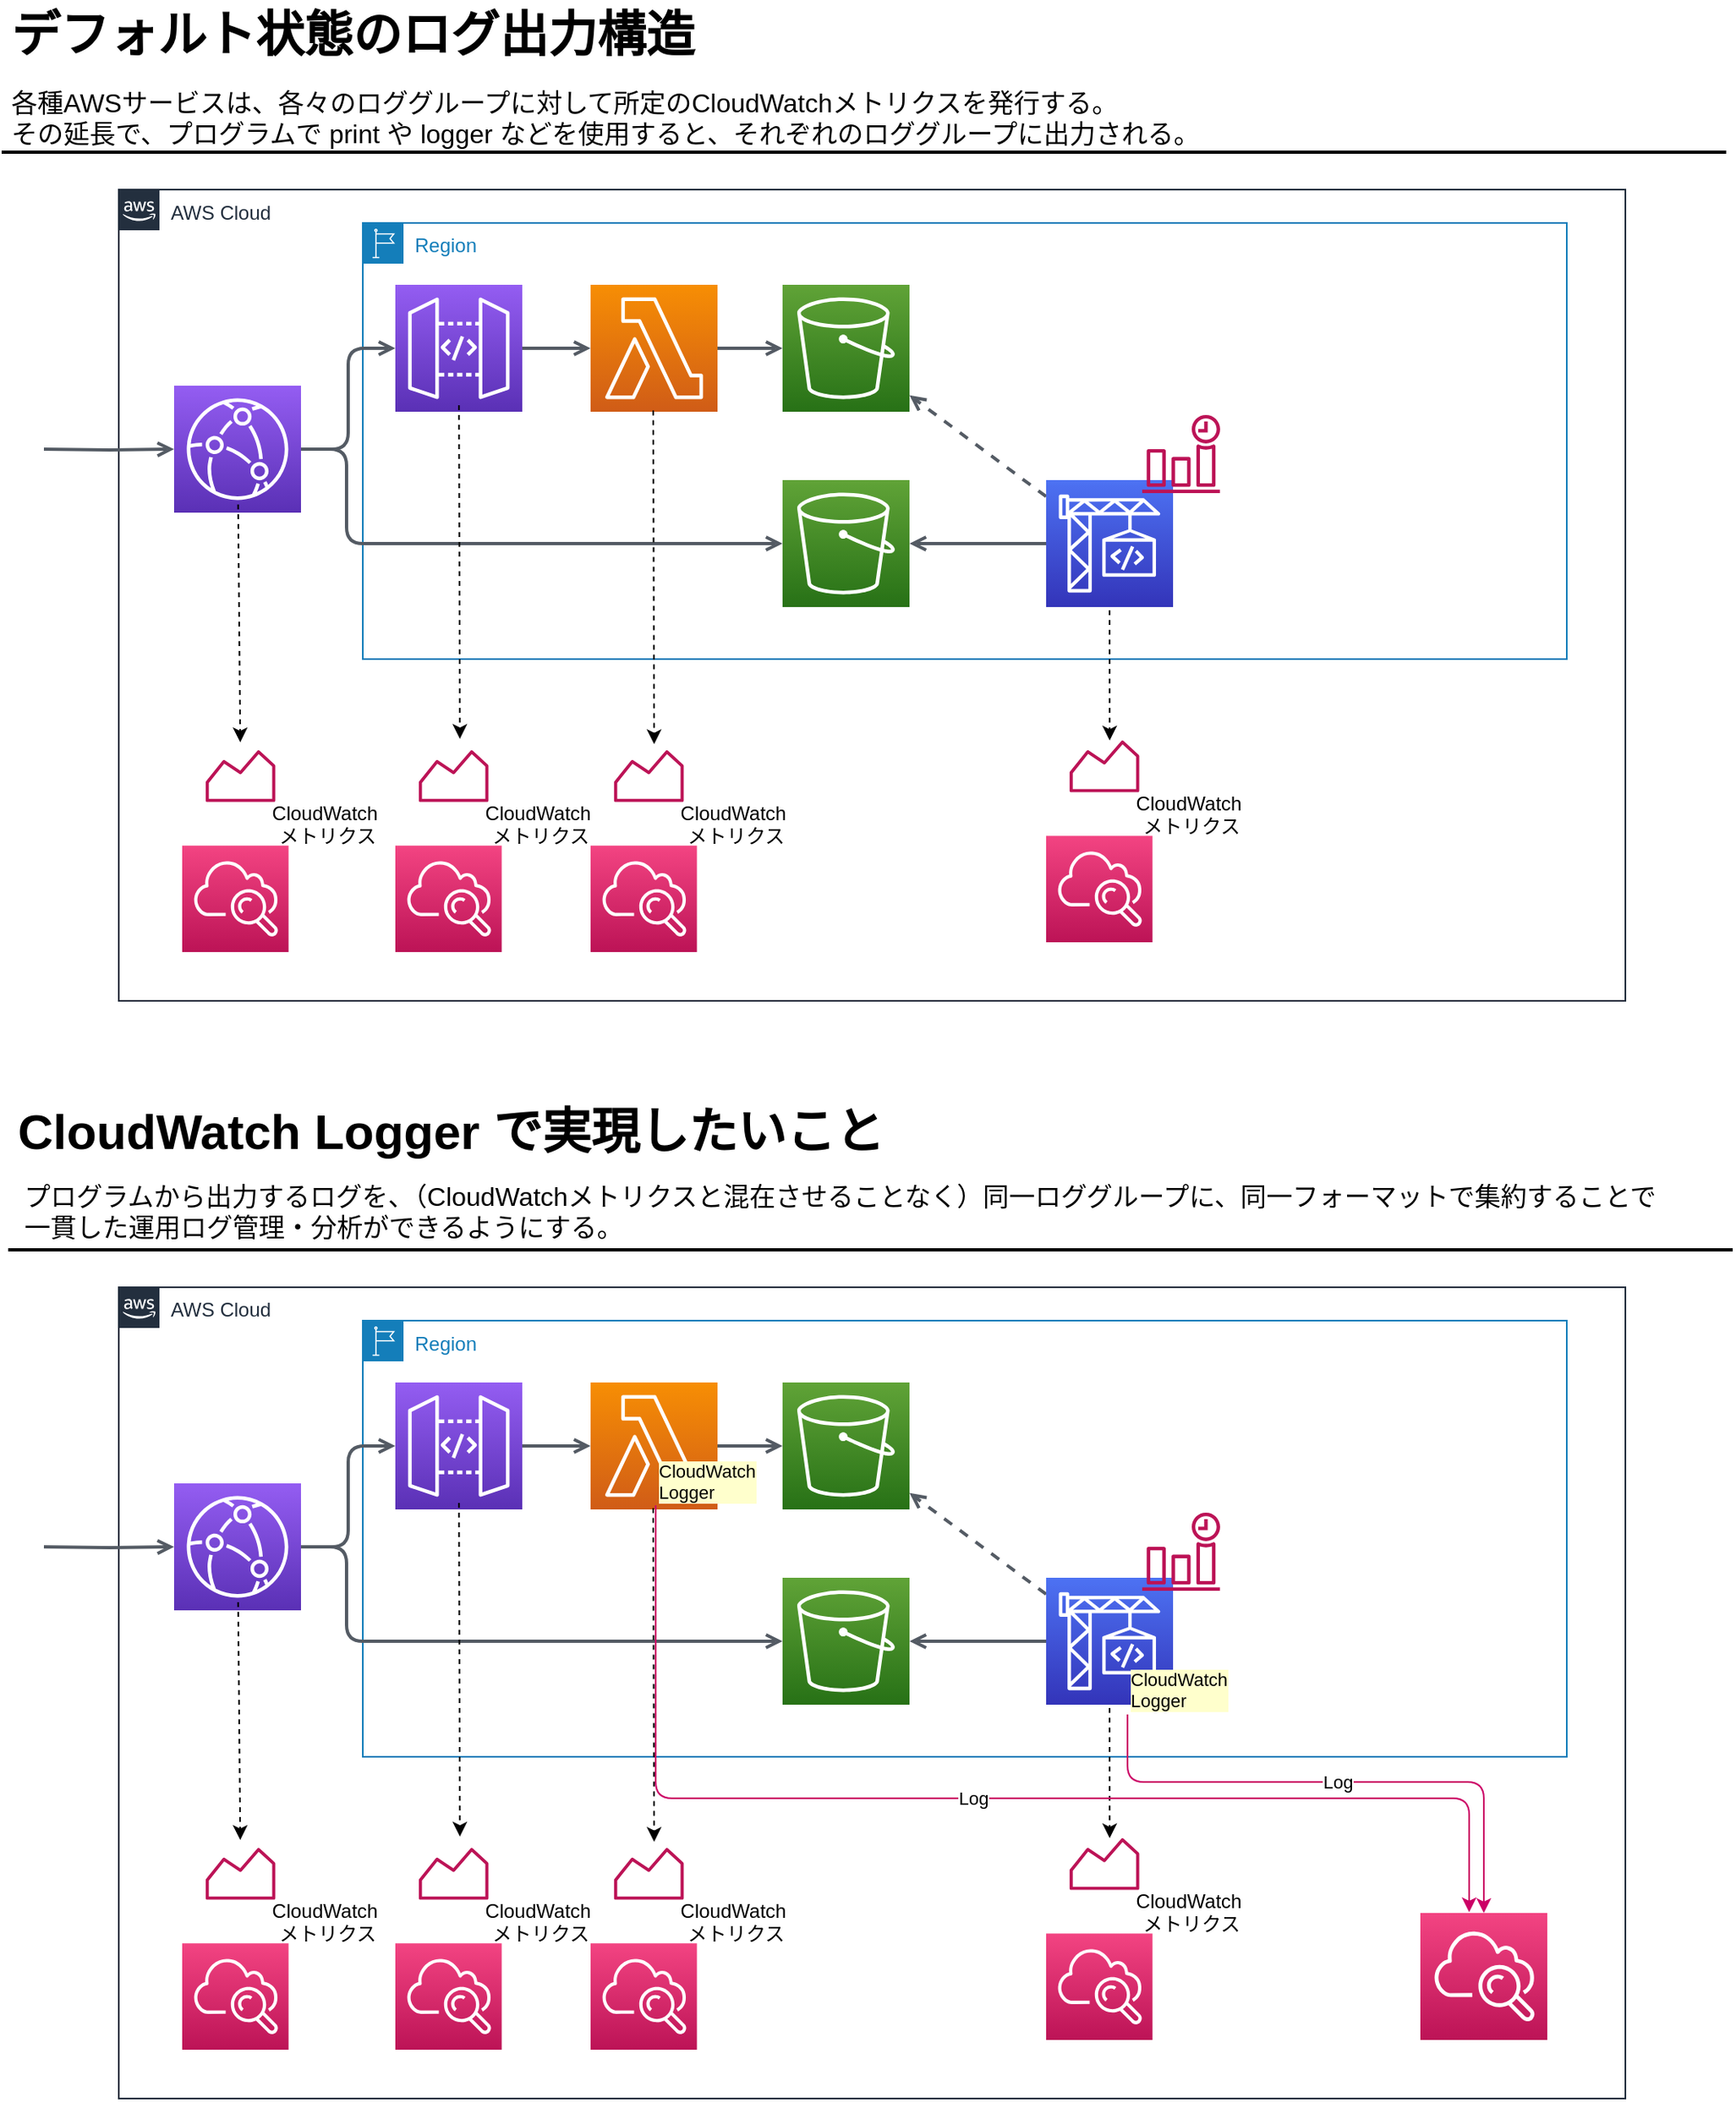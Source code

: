 <mxfile version="13.5.5" type="github">
  <diagram id="Ht1M8jgEwFfnCIfOTk4-" name="Page-1">
    <mxGraphModel dx="1395" dy="655" grid="1" gridSize="10" guides="0" tooltips="1" connect="1" arrows="1" fold="1" page="0" pageScale="1" pageWidth="827" pageHeight="1169" math="0" shadow="0">
      <root>
        <mxCell id="0" />
        <mxCell id="1" parent="0" />
        <mxCell id="UEzPUAAOIrF-is8g5C7q-2" value="AWS Cloud" style="points=[[0,0],[0.25,0],[0.5,0],[0.75,0],[1,0],[1,0.25],[1,0.5],[1,0.75],[1,1],[0.75,1],[0.5,1],[0.25,1],[0,1],[0,0.75],[0,0.5],[0,0.25]];outlineConnect=0;gradientColor=none;html=1;whiteSpace=wrap;fontSize=12;fontStyle=0;shape=mxgraph.aws4.group;grIcon=mxgraph.aws4.group_aws_cloud_alt;strokeColor=#232F3E;fillColor=none;verticalAlign=top;align=left;spacingLeft=30;fontColor=#232F3E;dashed=0;" parent="1" vertex="1">
          <mxGeometry x="80" y="181.5" width="926" height="498.5" as="geometry" />
        </mxCell>
        <mxCell id="TWgagcZdgVCgy9wzKNXQ-3" value="Region" style="points=[[0,0],[0.25,0],[0.5,0],[0.75,0],[1,0],[1,0.25],[1,0.5],[1,0.75],[1,1],[0.75,1],[0.5,1],[0.25,1],[0,1],[0,0.75],[0,0.5],[0,0.25]];outlineConnect=0;gradientColor=none;html=1;whiteSpace=wrap;fontSize=12;fontStyle=0;shape=mxgraph.aws4.group;grIcon=mxgraph.aws4.group_region;strokeColor=#147EBA;fillColor=none;verticalAlign=top;align=left;spacingLeft=30;fontColor=#147EBA;dashed=0;" vertex="1" parent="1">
          <mxGeometry x="230" y="202" width="740" height="268" as="geometry" />
        </mxCell>
        <mxCell id="UEzPUAAOIrF-is8g5C7q-59" style="edgeStyle=orthogonalEdgeStyle;rounded=0;orthogonalLoop=1;jettySize=auto;html=1;endArrow=open;endFill=0;strokeWidth=2;strokeColor=#545B64;startArrow=none;" parent="1" target="TWgagcZdgVCgy9wzKNXQ-2" edge="1">
          <mxGeometry relative="1" as="geometry">
            <mxPoint x="34" y="341" as="sourcePoint" />
            <mxPoint x="130" y="367" as="targetPoint" />
          </mxGeometry>
        </mxCell>
        <mxCell id="UEzPUAAOIrF-is8g5C7q-60" style="rounded=1;orthogonalLoop=1;jettySize=auto;html=1;endArrow=open;endFill=0;strokeWidth=2;strokeColor=#545B64;startArrow=none;edgeStyle=elbowEdgeStyle;" parent="1" source="TWgagcZdgVCgy9wzKNXQ-2" target="TWgagcZdgVCgy9wzKNXQ-1" edge="1">
          <mxGeometry relative="1" as="geometry">
            <mxPoint x="210" y="305" as="sourcePoint" />
            <mxPoint x="290" y="305" as="targetPoint" />
          </mxGeometry>
        </mxCell>
        <mxCell id="UEzPUAAOIrF-is8g5C7q-73" style="edgeStyle=orthogonalEdgeStyle;rounded=0;orthogonalLoop=1;jettySize=auto;html=1;endArrow=open;endFill=0;strokeWidth=2;strokeColor=#545B64;startArrow=none;" parent="1" source="TWgagcZdgVCgy9wzKNXQ-1" target="TWgagcZdgVCgy9wzKNXQ-8" edge="1">
          <mxGeometry relative="1" as="geometry">
            <Array as="points">
              <mxPoint x="409" y="305" />
            </Array>
            <mxPoint x="340" y="70" as="sourcePoint" />
            <mxPoint x="370" y="279" as="targetPoint" />
          </mxGeometry>
        </mxCell>
        <mxCell id="UEzPUAAOIrF-is8g5C7q-63" value="" style="edgeStyle=orthogonalEdgeStyle;rounded=0;orthogonalLoop=1;jettySize=auto;html=1;endArrow=open;endFill=0;strokeWidth=2;strokeColor=#545B64;startArrow=none;" parent="1" source="TWgagcZdgVCgy9wzKNXQ-8" target="UEzPUAAOIrF-is8g5C7q-45" edge="1">
          <mxGeometry relative="1" as="geometry">
            <mxPoint x="689" y="319" as="targetPoint" />
            <mxPoint x="448" y="279" as="sourcePoint" />
          </mxGeometry>
        </mxCell>
        <mxCell id="UEzPUAAOIrF-is8g5C7q-65" style="edgeStyle=orthogonalEdgeStyle;rounded=0;orthogonalLoop=1;jettySize=auto;html=1;endArrow=open;endFill=0;strokeWidth=2;strokeColor=#545B64;startArrow=none;" parent="1" source="TWgagcZdgVCgy9wzKNXQ-12" edge="1" target="TWgagcZdgVCgy9wzKNXQ-14">
          <mxGeometry relative="1" as="geometry">
            <mxPoint x="778" y="278.5" as="targetPoint" />
            <mxPoint x="720" y="278.5" as="sourcePoint" />
            <Array as="points">
              <mxPoint x="689" y="389" />
            </Array>
          </mxGeometry>
        </mxCell>
        <mxCell id="-QjtrjUzRDEMRZ5MF8oH-47" value="デフォルト状態のログ出力構造" style="text;html=1;resizable=0;points=[];autosize=1;align=left;verticalAlign=top;spacingTop=-4;fontSize=30;fontStyle=1" parent="1" vertex="1">
          <mxGeometry x="12" y="65.5" width="430" height="40" as="geometry" />
        </mxCell>
        <mxCell id="-QjtrjUzRDEMRZ5MF8oH-48" value="各種AWSサービスは、各々のロググループに対して所定のCloudWatchメトリクスを発行する。&lt;br&gt;その延長で、プログラムで print や logger などを使用すると、それぞれのロググループに出力される。" style="text;html=1;resizable=0;points=[];autosize=1;align=left;verticalAlign=top;spacingTop=-4;fontSize=16" parent="1" vertex="1">
          <mxGeometry x="12" y="115.5" width="740" height="40" as="geometry" />
        </mxCell>
        <mxCell id="SCVMTBWpLvtzJIhz15lM-1" value="" style="line;strokeWidth=2;html=1;fontSize=14;" parent="1" vertex="1">
          <mxGeometry x="8" y="153.5" width="1060" height="10" as="geometry" />
        </mxCell>
        <mxCell id="UEzPUAAOIrF-is8g5C7q-45" value="" style="outlineConnect=0;fontColor=#232F3E;gradientColor=#60A337;gradientDirection=north;fillColor=#277116;strokeColor=#ffffff;dashed=0;verticalLabelPosition=bottom;verticalAlign=top;align=center;html=1;fontSize=12;fontStyle=0;aspect=fixed;shape=mxgraph.aws4.resourceIcon;resIcon=mxgraph.aws4.s3;labelBackgroundColor=#ffffff;" parent="1" vertex="1">
          <mxGeometry x="488" y="240" width="78" height="78" as="geometry" />
        </mxCell>
        <mxCell id="TWgagcZdgVCgy9wzKNXQ-1" value="" style="outlineConnect=0;fontColor=#232F3E;gradientColor=#945DF2;gradientDirection=north;fillColor=#5A30B5;strokeColor=#ffffff;dashed=0;verticalLabelPosition=bottom;verticalAlign=top;align=center;html=1;fontSize=12;fontStyle=0;aspect=fixed;shape=mxgraph.aws4.resourceIcon;resIcon=mxgraph.aws4.api_gateway;" vertex="1" parent="1">
          <mxGeometry x="250" y="240" width="78" height="78" as="geometry" />
        </mxCell>
        <mxCell id="TWgagcZdgVCgy9wzKNXQ-2" value="" style="outlineConnect=0;fontColor=#232F3E;gradientColor=#945DF2;gradientDirection=north;fillColor=#5A30B5;strokeColor=#ffffff;dashed=0;verticalLabelPosition=bottom;verticalAlign=top;align=center;html=1;fontSize=12;fontStyle=0;aspect=fixed;shape=mxgraph.aws4.resourceIcon;resIcon=mxgraph.aws4.cloudfront;" vertex="1" parent="1">
          <mxGeometry x="114" y="302" width="78" height="78" as="geometry" />
        </mxCell>
        <mxCell id="TWgagcZdgVCgy9wzKNXQ-8" value="" style="outlineConnect=0;fontColor=#232F3E;gradientColor=#F78E04;gradientDirection=north;fillColor=#D05C17;strokeColor=#ffffff;dashed=0;verticalLabelPosition=bottom;verticalAlign=top;align=center;html=1;fontSize=12;fontStyle=0;aspect=fixed;shape=mxgraph.aws4.resourceIcon;resIcon=mxgraph.aws4.lambda;" vertex="1" parent="1">
          <mxGeometry x="370" y="240" width="78" height="78" as="geometry" />
        </mxCell>
        <mxCell id="TWgagcZdgVCgy9wzKNXQ-11" style="rounded=0;orthogonalLoop=1;jettySize=auto;html=1;endArrow=open;endFill=0;strokeWidth=2;strokeColor=#545B64;startArrow=none;dashed=1;" edge="1" parent="1" source="TWgagcZdgVCgy9wzKNXQ-12" target="UEzPUAAOIrF-is8g5C7q-45">
          <mxGeometry relative="1" as="geometry">
            <mxPoint x="584" y="318" as="targetPoint" />
            <mxPoint x="584" y="162" as="sourcePoint" />
          </mxGeometry>
        </mxCell>
        <mxCell id="TWgagcZdgVCgy9wzKNXQ-12" value="" style="outlineConnect=0;fontColor=#232F3E;gradientColor=#4D72F3;gradientDirection=north;fillColor=#3334B9;strokeColor=#ffffff;dashed=0;verticalLabelPosition=bottom;verticalAlign=top;align=center;html=1;fontSize=12;fontStyle=0;aspect=fixed;shape=mxgraph.aws4.resourceIcon;resIcon=mxgraph.aws4.codebuild;" vertex="1" parent="1">
          <mxGeometry x="650" y="360" width="78" height="78" as="geometry" />
        </mxCell>
        <mxCell id="TWgagcZdgVCgy9wzKNXQ-14" value="" style="outlineConnect=0;fontColor=#232F3E;gradientColor=#60A337;gradientDirection=north;fillColor=#277116;strokeColor=#ffffff;dashed=0;verticalLabelPosition=bottom;verticalAlign=top;align=center;html=1;fontSize=12;fontStyle=0;aspect=fixed;shape=mxgraph.aws4.resourceIcon;resIcon=mxgraph.aws4.s3;labelBackgroundColor=#ffffff;" vertex="1" parent="1">
          <mxGeometry x="488" y="360" width="78" height="78" as="geometry" />
        </mxCell>
        <mxCell id="TWgagcZdgVCgy9wzKNXQ-9" value="" style="outlineConnect=0;fontColor=#232F3E;gradientColor=none;fillColor=#BC1356;strokeColor=none;dashed=0;verticalLabelPosition=bottom;verticalAlign=top;align=center;html=1;fontSize=12;fontStyle=0;aspect=fixed;pointerEvents=1;shape=mxgraph.aws4.event_time_based;" vertex="1" parent="1">
          <mxGeometry x="709" y="320" width="48" height="48" as="geometry" />
        </mxCell>
        <mxCell id="TWgagcZdgVCgy9wzKNXQ-15" style="rounded=1;orthogonalLoop=1;jettySize=auto;html=1;endArrow=open;endFill=0;strokeWidth=2;strokeColor=#545B64;startArrow=none;edgeStyle=orthogonalEdgeStyle;" edge="1" parent="1" source="TWgagcZdgVCgy9wzKNXQ-2" target="TWgagcZdgVCgy9wzKNXQ-14">
          <mxGeometry relative="1" as="geometry">
            <mxPoint x="202" y="333.221" as="sourcePoint" />
            <mxPoint x="260" y="306.779" as="targetPoint" />
            <Array as="points">
              <mxPoint x="220" y="341" />
              <mxPoint x="220" y="399" />
            </Array>
          </mxGeometry>
        </mxCell>
        <mxCell id="TWgagcZdgVCgy9wzKNXQ-17" style="edgeStyle=orthogonalEdgeStyle;rounded=1;orthogonalLoop=1;jettySize=auto;html=1;exitX=0.5;exitY=1;exitDx=0;exitDy=0;dashed=1;" edge="1" parent="1" source="UEzPUAAOIrF-is8g5C7q-2" target="UEzPUAAOIrF-is8g5C7q-2">
          <mxGeometry relative="1" as="geometry" />
        </mxCell>
        <mxCell id="TWgagcZdgVCgy9wzKNXQ-22" value="" style="group" vertex="1" connectable="0" parent="1">
          <mxGeometry x="119" y="526" width="143" height="124" as="geometry" />
        </mxCell>
        <mxCell id="TWgagcZdgVCgy9wzKNXQ-18" value="" style="outlineConnect=0;fontColor=#232F3E;gradientColor=none;fillColor=#BC1356;strokeColor=none;dashed=0;verticalLabelPosition=bottom;verticalAlign=top;align=center;html=1;fontSize=12;fontStyle=0;aspect=fixed;pointerEvents=1;shape=mxgraph.aws4.monitoring;" vertex="1" parent="TWgagcZdgVCgy9wzKNXQ-22">
          <mxGeometry x="14.413" width="42.814" height="31.838" as="geometry" />
        </mxCell>
        <mxCell id="TWgagcZdgVCgy9wzKNXQ-19" value="" style="outlineConnect=0;fontColor=#232F3E;gradientColor=#F34482;gradientDirection=north;fillColor=#BC1356;strokeColor=#ffffff;dashed=0;verticalLabelPosition=bottom;verticalAlign=top;align=center;html=1;fontSize=12;fontStyle=0;aspect=fixed;shape=mxgraph.aws4.resourceIcon;resIcon=mxgraph.aws4.cloudwatch;" vertex="1" parent="TWgagcZdgVCgy9wzKNXQ-22">
          <mxGeometry y="58.649" width="65.351" height="65.351" as="geometry" />
        </mxCell>
        <mxCell id="TWgagcZdgVCgy9wzKNXQ-20" value="CloudWatch &#xa;メトリクス" style="text;strokeColor=none;fillColor=none;align=center;verticalAlign=middle;rounded=0;spacing=0;" vertex="1" parent="TWgagcZdgVCgy9wzKNXQ-22">
          <mxGeometry x="35.844" y="31.838" width="107.156" height="26.811" as="geometry" />
        </mxCell>
        <mxCell id="TWgagcZdgVCgy9wzKNXQ-23" value="" style="endArrow=classic;html=1;dashed=1;" edge="1" parent="1">
          <mxGeometry width="50" height="50" relative="1" as="geometry">
            <mxPoint x="153.353" y="375" as="sourcePoint" />
            <mxPoint x="154.676" y="521.095" as="targetPoint" />
          </mxGeometry>
        </mxCell>
        <mxCell id="TWgagcZdgVCgy9wzKNXQ-27" value="" style="group" vertex="1" connectable="0" parent="1">
          <mxGeometry x="250" y="526" width="143" height="124" as="geometry" />
        </mxCell>
        <mxCell id="TWgagcZdgVCgy9wzKNXQ-28" value="" style="outlineConnect=0;fontColor=#232F3E;gradientColor=none;fillColor=#BC1356;strokeColor=none;dashed=0;verticalLabelPosition=bottom;verticalAlign=top;align=center;html=1;fontSize=12;fontStyle=0;aspect=fixed;pointerEvents=1;shape=mxgraph.aws4.monitoring;" vertex="1" parent="TWgagcZdgVCgy9wzKNXQ-27">
          <mxGeometry x="14.413" width="42.814" height="31.838" as="geometry" />
        </mxCell>
        <mxCell id="TWgagcZdgVCgy9wzKNXQ-29" value="" style="outlineConnect=0;fontColor=#232F3E;gradientColor=#F34482;gradientDirection=north;fillColor=#BC1356;strokeColor=#ffffff;dashed=0;verticalLabelPosition=bottom;verticalAlign=top;align=center;html=1;fontSize=12;fontStyle=0;aspect=fixed;shape=mxgraph.aws4.resourceIcon;resIcon=mxgraph.aws4.cloudwatch;" vertex="1" parent="TWgagcZdgVCgy9wzKNXQ-27">
          <mxGeometry y="58.649" width="65.351" height="65.351" as="geometry" />
        </mxCell>
        <mxCell id="TWgagcZdgVCgy9wzKNXQ-30" value="CloudWatch &#xa;メトリクス" style="text;strokeColor=none;fillColor=none;align=center;verticalAlign=middle;rounded=0;spacing=0;" vertex="1" parent="TWgagcZdgVCgy9wzKNXQ-27">
          <mxGeometry x="35.844" y="31.838" width="107.156" height="26.811" as="geometry" />
        </mxCell>
        <mxCell id="TWgagcZdgVCgy9wzKNXQ-31" value="" style="endArrow=classic;html=1;dashed=1;" edge="1" parent="1">
          <mxGeometry width="50" height="50" relative="1" as="geometry">
            <mxPoint x="289.106" y="314" as="sourcePoint" />
            <mxPoint x="289.666" y="519.005" as="targetPoint" />
          </mxGeometry>
        </mxCell>
        <mxCell id="TWgagcZdgVCgy9wzKNXQ-32" value="" style="group" vertex="1" connectable="0" parent="1">
          <mxGeometry x="370" y="526" width="143" height="124" as="geometry" />
        </mxCell>
        <mxCell id="TWgagcZdgVCgy9wzKNXQ-33" value="" style="outlineConnect=0;fontColor=#232F3E;gradientColor=none;fillColor=#BC1356;strokeColor=none;dashed=0;verticalLabelPosition=bottom;verticalAlign=top;align=center;html=1;fontSize=12;fontStyle=0;aspect=fixed;pointerEvents=1;shape=mxgraph.aws4.monitoring;" vertex="1" parent="TWgagcZdgVCgy9wzKNXQ-32">
          <mxGeometry x="14.413" width="42.814" height="31.838" as="geometry" />
        </mxCell>
        <mxCell id="TWgagcZdgVCgy9wzKNXQ-34" value="" style="outlineConnect=0;fontColor=#232F3E;gradientColor=#F34482;gradientDirection=north;fillColor=#BC1356;strokeColor=#ffffff;dashed=0;verticalLabelPosition=bottom;verticalAlign=top;align=center;html=1;fontSize=12;fontStyle=0;aspect=fixed;shape=mxgraph.aws4.resourceIcon;resIcon=mxgraph.aws4.cloudwatch;" vertex="1" parent="TWgagcZdgVCgy9wzKNXQ-32">
          <mxGeometry y="58.649" width="65.351" height="65.351" as="geometry" />
        </mxCell>
        <mxCell id="TWgagcZdgVCgy9wzKNXQ-35" value="CloudWatch &#xa;メトリクス" style="text;strokeColor=none;fillColor=none;align=center;verticalAlign=middle;rounded=0;spacing=0;" vertex="1" parent="TWgagcZdgVCgy9wzKNXQ-32">
          <mxGeometry x="35.844" y="31.838" width="107.156" height="26.811" as="geometry" />
        </mxCell>
        <mxCell id="TWgagcZdgVCgy9wzKNXQ-36" value="" style="endArrow=classic;html=1;dashed=1;" edge="1" parent="1">
          <mxGeometry width="50" height="50" relative="1" as="geometry">
            <mxPoint x="408.496" y="317.25" as="sourcePoint" />
            <mxPoint x="409.056" y="522.255" as="targetPoint" />
          </mxGeometry>
        </mxCell>
        <mxCell id="TWgagcZdgVCgy9wzKNXQ-37" style="edgeStyle=orthogonalEdgeStyle;rounded=1;orthogonalLoop=1;jettySize=auto;html=1;exitX=0.5;exitY=1;exitDx=0;exitDy=0;dashed=1;" edge="1" parent="1">
          <mxGeometry relative="1" as="geometry">
            <mxPoint x="823" y="674" as="sourcePoint" />
            <mxPoint x="823" y="674" as="targetPoint" />
          </mxGeometry>
        </mxCell>
        <mxCell id="TWgagcZdgVCgy9wzKNXQ-38" value="" style="group" vertex="1" connectable="0" parent="1">
          <mxGeometry x="650" y="520" width="143" height="124" as="geometry" />
        </mxCell>
        <mxCell id="TWgagcZdgVCgy9wzKNXQ-39" value="" style="outlineConnect=0;fontColor=#232F3E;gradientColor=none;fillColor=#BC1356;strokeColor=none;dashed=0;verticalLabelPosition=bottom;verticalAlign=top;align=center;html=1;fontSize=12;fontStyle=0;aspect=fixed;pointerEvents=1;shape=mxgraph.aws4.monitoring;" vertex="1" parent="TWgagcZdgVCgy9wzKNXQ-38">
          <mxGeometry x="14.413" width="42.814" height="31.838" as="geometry" />
        </mxCell>
        <mxCell id="TWgagcZdgVCgy9wzKNXQ-40" value="" style="outlineConnect=0;fontColor=#232F3E;gradientColor=#F34482;gradientDirection=north;fillColor=#BC1356;strokeColor=#ffffff;dashed=0;verticalLabelPosition=bottom;verticalAlign=top;align=center;html=1;fontSize=12;fontStyle=0;aspect=fixed;shape=mxgraph.aws4.resourceIcon;resIcon=mxgraph.aws4.cloudwatch;" vertex="1" parent="TWgagcZdgVCgy9wzKNXQ-38">
          <mxGeometry y="58.649" width="65.351" height="65.351" as="geometry" />
        </mxCell>
        <mxCell id="TWgagcZdgVCgy9wzKNXQ-41" value="CloudWatch &#xa;メトリクス" style="text;strokeColor=none;fillColor=none;align=center;verticalAlign=middle;rounded=0;spacing=0;" vertex="1" parent="TWgagcZdgVCgy9wzKNXQ-38">
          <mxGeometry x="35.844" y="31.838" width="107.156" height="26.811" as="geometry" />
        </mxCell>
        <mxCell id="TWgagcZdgVCgy9wzKNXQ-42" value="" style="endArrow=classic;html=1;dashed=1;" edge="1" parent="1">
          <mxGeometry width="50" height="50" relative="1" as="geometry">
            <mxPoint x="689" y="440" as="sourcePoint" />
            <mxPoint x="689.056" y="520.005" as="targetPoint" />
          </mxGeometry>
        </mxCell>
        <mxCell id="TWgagcZdgVCgy9wzKNXQ-43" value="AWS Cloud" style="points=[[0,0],[0.25,0],[0.5,0],[0.75,0],[1,0],[1,0.25],[1,0.5],[1,0.75],[1,1],[0.75,1],[0.5,1],[0.25,1],[0,1],[0,0.75],[0,0.5],[0,0.25]];outlineConnect=0;gradientColor=none;html=1;whiteSpace=wrap;fontSize=12;fontStyle=0;shape=mxgraph.aws4.group;grIcon=mxgraph.aws4.group_aws_cloud_alt;strokeColor=#232F3E;fillColor=none;verticalAlign=top;align=left;spacingLeft=30;fontColor=#232F3E;dashed=0;" vertex="1" parent="1">
          <mxGeometry x="80" y="856" width="926" height="498.5" as="geometry" />
        </mxCell>
        <mxCell id="TWgagcZdgVCgy9wzKNXQ-44" value="Region" style="points=[[0,0],[0.25,0],[0.5,0],[0.75,0],[1,0],[1,0.25],[1,0.5],[1,0.75],[1,1],[0.75,1],[0.5,1],[0.25,1],[0,1],[0,0.75],[0,0.5],[0,0.25]];outlineConnect=0;gradientColor=none;html=1;whiteSpace=wrap;fontSize=12;fontStyle=0;shape=mxgraph.aws4.group;grIcon=mxgraph.aws4.group_region;strokeColor=#147EBA;fillColor=none;verticalAlign=top;align=left;spacingLeft=30;fontColor=#147EBA;dashed=0;" vertex="1" parent="1">
          <mxGeometry x="230" y="876.5" width="740" height="268" as="geometry" />
        </mxCell>
        <mxCell id="TWgagcZdgVCgy9wzKNXQ-45" style="edgeStyle=orthogonalEdgeStyle;rounded=0;orthogonalLoop=1;jettySize=auto;html=1;endArrow=open;endFill=0;strokeWidth=2;strokeColor=#545B64;startArrow=none;" edge="1" parent="1" target="TWgagcZdgVCgy9wzKNXQ-55">
          <mxGeometry relative="1" as="geometry">
            <mxPoint x="34" y="1015.5" as="sourcePoint" />
            <mxPoint x="130" y="1041.5" as="targetPoint" />
          </mxGeometry>
        </mxCell>
        <mxCell id="TWgagcZdgVCgy9wzKNXQ-46" style="rounded=1;orthogonalLoop=1;jettySize=auto;html=1;endArrow=open;endFill=0;strokeWidth=2;strokeColor=#545B64;startArrow=none;edgeStyle=elbowEdgeStyle;" edge="1" parent="1" source="TWgagcZdgVCgy9wzKNXQ-55" target="TWgagcZdgVCgy9wzKNXQ-54">
          <mxGeometry relative="1" as="geometry">
            <mxPoint x="210" y="979.5" as="sourcePoint" />
            <mxPoint x="290" y="979.5" as="targetPoint" />
          </mxGeometry>
        </mxCell>
        <mxCell id="TWgagcZdgVCgy9wzKNXQ-47" style="edgeStyle=orthogonalEdgeStyle;rounded=0;orthogonalLoop=1;jettySize=auto;html=1;endArrow=open;endFill=0;strokeWidth=2;strokeColor=#545B64;startArrow=none;" edge="1" parent="1" source="TWgagcZdgVCgy9wzKNXQ-54" target="TWgagcZdgVCgy9wzKNXQ-56">
          <mxGeometry relative="1" as="geometry">
            <Array as="points">
              <mxPoint x="409" y="979.5" />
            </Array>
            <mxPoint x="340" y="744.5" as="sourcePoint" />
            <mxPoint x="370" y="953.5" as="targetPoint" />
          </mxGeometry>
        </mxCell>
        <mxCell id="TWgagcZdgVCgy9wzKNXQ-48" value="" style="edgeStyle=orthogonalEdgeStyle;rounded=0;orthogonalLoop=1;jettySize=auto;html=1;endArrow=open;endFill=0;strokeWidth=2;strokeColor=#545B64;startArrow=none;" edge="1" parent="1" source="TWgagcZdgVCgy9wzKNXQ-56" target="TWgagcZdgVCgy9wzKNXQ-53">
          <mxGeometry relative="1" as="geometry">
            <mxPoint x="689" y="993.5" as="targetPoint" />
            <mxPoint x="448" y="953.5" as="sourcePoint" />
          </mxGeometry>
        </mxCell>
        <mxCell id="TWgagcZdgVCgy9wzKNXQ-49" style="edgeStyle=orthogonalEdgeStyle;rounded=0;orthogonalLoop=1;jettySize=auto;html=1;endArrow=open;endFill=0;strokeWidth=2;strokeColor=#545B64;startArrow=none;" edge="1" parent="1" source="TWgagcZdgVCgy9wzKNXQ-58" target="TWgagcZdgVCgy9wzKNXQ-59">
          <mxGeometry relative="1" as="geometry">
            <mxPoint x="778" y="953" as="targetPoint" />
            <mxPoint x="720" y="953" as="sourcePoint" />
            <Array as="points">
              <mxPoint x="689" y="1063.5" />
            </Array>
          </mxGeometry>
        </mxCell>
        <mxCell id="TWgagcZdgVCgy9wzKNXQ-50" value="CloudWatch Logger で実現したいこと" style="text;html=1;resizable=0;points=[];autosize=1;align=left;verticalAlign=top;spacingTop=-4;fontSize=30;fontStyle=1" vertex="1" parent="1">
          <mxGeometry x="16" y="740" width="550" height="40" as="geometry" />
        </mxCell>
        <mxCell id="TWgagcZdgVCgy9wzKNXQ-51" value="プログラムから出力するログを、（CloudWatchメトリクスと混在させることなく）同一ロググループに、同一フォーマットで集約することで&lt;br&gt;一貫した運用ログ管理・分析ができるようにする。" style="text;html=1;resizable=0;points=[];autosize=1;align=left;verticalAlign=top;spacingTop=-4;fontSize=16" vertex="1" parent="1">
          <mxGeometry x="20" y="788" width="1020" height="40" as="geometry" />
        </mxCell>
        <mxCell id="TWgagcZdgVCgy9wzKNXQ-52" value="" style="line;strokeWidth=2;html=1;fontSize=14;" vertex="1" parent="1">
          <mxGeometry x="12" y="828" width="1060" height="10" as="geometry" />
        </mxCell>
        <mxCell id="TWgagcZdgVCgy9wzKNXQ-53" value="" style="outlineConnect=0;fontColor=#232F3E;gradientColor=#60A337;gradientDirection=north;fillColor=#277116;strokeColor=#ffffff;dashed=0;verticalLabelPosition=bottom;verticalAlign=top;align=center;html=1;fontSize=12;fontStyle=0;aspect=fixed;shape=mxgraph.aws4.resourceIcon;resIcon=mxgraph.aws4.s3;labelBackgroundColor=#ffffff;" vertex="1" parent="1">
          <mxGeometry x="488" y="914.5" width="78" height="78" as="geometry" />
        </mxCell>
        <mxCell id="TWgagcZdgVCgy9wzKNXQ-54" value="" style="outlineConnect=0;fontColor=#232F3E;gradientColor=#945DF2;gradientDirection=north;fillColor=#5A30B5;strokeColor=#ffffff;dashed=0;verticalLabelPosition=bottom;verticalAlign=top;align=center;html=1;fontSize=12;fontStyle=0;aspect=fixed;shape=mxgraph.aws4.resourceIcon;resIcon=mxgraph.aws4.api_gateway;" vertex="1" parent="1">
          <mxGeometry x="250" y="914.5" width="78" height="78" as="geometry" />
        </mxCell>
        <mxCell id="TWgagcZdgVCgy9wzKNXQ-55" value="" style="outlineConnect=0;fontColor=#232F3E;gradientColor=#945DF2;gradientDirection=north;fillColor=#5A30B5;strokeColor=#ffffff;dashed=0;verticalLabelPosition=bottom;verticalAlign=top;align=center;html=1;fontSize=12;fontStyle=0;aspect=fixed;shape=mxgraph.aws4.resourceIcon;resIcon=mxgraph.aws4.cloudfront;" vertex="1" parent="1">
          <mxGeometry x="114" y="976.5" width="78" height="78" as="geometry" />
        </mxCell>
        <mxCell id="TWgagcZdgVCgy9wzKNXQ-56" value="" style="outlineConnect=0;fontColor=#232F3E;gradientColor=#F78E04;gradientDirection=north;fillColor=#D05C17;strokeColor=#ffffff;dashed=0;verticalLabelPosition=bottom;verticalAlign=top;align=center;html=1;fontSize=12;fontStyle=0;aspect=fixed;shape=mxgraph.aws4.resourceIcon;resIcon=mxgraph.aws4.lambda;" vertex="1" parent="1">
          <mxGeometry x="370" y="914.5" width="78" height="78" as="geometry" />
        </mxCell>
        <mxCell id="TWgagcZdgVCgy9wzKNXQ-57" style="rounded=0;orthogonalLoop=1;jettySize=auto;html=1;endArrow=open;endFill=0;strokeWidth=2;strokeColor=#545B64;startArrow=none;dashed=1;" edge="1" parent="1" source="TWgagcZdgVCgy9wzKNXQ-58" target="TWgagcZdgVCgy9wzKNXQ-53">
          <mxGeometry relative="1" as="geometry">
            <mxPoint x="584" y="992.5" as="targetPoint" />
            <mxPoint x="584" y="836.5" as="sourcePoint" />
          </mxGeometry>
        </mxCell>
        <mxCell id="TWgagcZdgVCgy9wzKNXQ-58" value="" style="outlineConnect=0;fontColor=#232F3E;gradientColor=#4D72F3;gradientDirection=north;fillColor=#3334B9;strokeColor=#ffffff;dashed=0;verticalLabelPosition=bottom;verticalAlign=top;align=center;html=1;fontSize=12;fontStyle=0;aspect=fixed;shape=mxgraph.aws4.resourceIcon;resIcon=mxgraph.aws4.codebuild;" vertex="1" parent="1">
          <mxGeometry x="650" y="1034.5" width="78" height="78" as="geometry" />
        </mxCell>
        <mxCell id="TWgagcZdgVCgy9wzKNXQ-59" value="" style="outlineConnect=0;fontColor=#232F3E;gradientColor=#60A337;gradientDirection=north;fillColor=#277116;strokeColor=#ffffff;dashed=0;verticalLabelPosition=bottom;verticalAlign=top;align=center;html=1;fontSize=12;fontStyle=0;aspect=fixed;shape=mxgraph.aws4.resourceIcon;resIcon=mxgraph.aws4.s3;labelBackgroundColor=#ffffff;" vertex="1" parent="1">
          <mxGeometry x="488" y="1034.5" width="78" height="78" as="geometry" />
        </mxCell>
        <mxCell id="TWgagcZdgVCgy9wzKNXQ-60" value="" style="outlineConnect=0;fontColor=#232F3E;gradientColor=none;fillColor=#BC1356;strokeColor=none;dashed=0;verticalLabelPosition=bottom;verticalAlign=top;align=center;html=1;fontSize=12;fontStyle=0;aspect=fixed;pointerEvents=1;shape=mxgraph.aws4.event_time_based;" vertex="1" parent="1">
          <mxGeometry x="709" y="994.5" width="48" height="48" as="geometry" />
        </mxCell>
        <mxCell id="TWgagcZdgVCgy9wzKNXQ-61" style="rounded=1;orthogonalLoop=1;jettySize=auto;html=1;endArrow=open;endFill=0;strokeWidth=2;strokeColor=#545B64;startArrow=none;edgeStyle=orthogonalEdgeStyle;" edge="1" parent="1" source="TWgagcZdgVCgy9wzKNXQ-55" target="TWgagcZdgVCgy9wzKNXQ-59">
          <mxGeometry relative="1" as="geometry">
            <mxPoint x="202" y="1007.721" as="sourcePoint" />
            <mxPoint x="260" y="981.279" as="targetPoint" />
            <Array as="points">
              <mxPoint x="220" y="1015.5" />
              <mxPoint x="220" y="1073.5" />
            </Array>
          </mxGeometry>
        </mxCell>
        <mxCell id="TWgagcZdgVCgy9wzKNXQ-62" style="edgeStyle=orthogonalEdgeStyle;rounded=1;orthogonalLoop=1;jettySize=auto;html=1;exitX=0.5;exitY=1;exitDx=0;exitDy=0;dashed=1;" edge="1" parent="1" source="TWgagcZdgVCgy9wzKNXQ-43" target="TWgagcZdgVCgy9wzKNXQ-43">
          <mxGeometry relative="1" as="geometry" />
        </mxCell>
        <mxCell id="TWgagcZdgVCgy9wzKNXQ-63" value="" style="group" vertex="1" connectable="0" parent="1">
          <mxGeometry x="119" y="1200.5" width="143" height="124" as="geometry" />
        </mxCell>
        <mxCell id="TWgagcZdgVCgy9wzKNXQ-64" value="" style="outlineConnect=0;fontColor=#232F3E;gradientColor=none;fillColor=#BC1356;strokeColor=none;dashed=0;verticalLabelPosition=bottom;verticalAlign=top;align=center;html=1;fontSize=12;fontStyle=0;aspect=fixed;pointerEvents=1;shape=mxgraph.aws4.monitoring;" vertex="1" parent="TWgagcZdgVCgy9wzKNXQ-63">
          <mxGeometry x="14.413" width="42.814" height="31.838" as="geometry" />
        </mxCell>
        <mxCell id="TWgagcZdgVCgy9wzKNXQ-65" value="" style="outlineConnect=0;fontColor=#232F3E;gradientColor=#F34482;gradientDirection=north;fillColor=#BC1356;strokeColor=#ffffff;dashed=0;verticalLabelPosition=bottom;verticalAlign=top;align=center;html=1;fontSize=12;fontStyle=0;aspect=fixed;shape=mxgraph.aws4.resourceIcon;resIcon=mxgraph.aws4.cloudwatch;" vertex="1" parent="TWgagcZdgVCgy9wzKNXQ-63">
          <mxGeometry y="58.649" width="65.351" height="65.351" as="geometry" />
        </mxCell>
        <mxCell id="TWgagcZdgVCgy9wzKNXQ-66" value="CloudWatch &#xa;メトリクス" style="text;strokeColor=none;fillColor=none;align=center;verticalAlign=middle;rounded=0;spacing=0;" vertex="1" parent="TWgagcZdgVCgy9wzKNXQ-63">
          <mxGeometry x="35.844" y="31.838" width="107.156" height="26.811" as="geometry" />
        </mxCell>
        <mxCell id="TWgagcZdgVCgy9wzKNXQ-67" value="" style="endArrow=classic;html=1;dashed=1;" edge="1" parent="1">
          <mxGeometry width="50" height="50" relative="1" as="geometry">
            <mxPoint x="153.353" y="1049.5" as="sourcePoint" />
            <mxPoint x="154.676" y="1195.595" as="targetPoint" />
          </mxGeometry>
        </mxCell>
        <mxCell id="TWgagcZdgVCgy9wzKNXQ-68" value="" style="group" vertex="1" connectable="0" parent="1">
          <mxGeometry x="250" y="1200.5" width="143" height="124" as="geometry" />
        </mxCell>
        <mxCell id="TWgagcZdgVCgy9wzKNXQ-69" value="" style="outlineConnect=0;fontColor=#232F3E;gradientColor=none;fillColor=#BC1356;strokeColor=none;dashed=0;verticalLabelPosition=bottom;verticalAlign=top;align=center;html=1;fontSize=12;fontStyle=0;aspect=fixed;pointerEvents=1;shape=mxgraph.aws4.monitoring;" vertex="1" parent="TWgagcZdgVCgy9wzKNXQ-68">
          <mxGeometry x="14.413" width="42.814" height="31.838" as="geometry" />
        </mxCell>
        <mxCell id="TWgagcZdgVCgy9wzKNXQ-70" value="" style="outlineConnect=0;fontColor=#232F3E;gradientColor=#F34482;gradientDirection=north;fillColor=#BC1356;strokeColor=#ffffff;dashed=0;verticalLabelPosition=bottom;verticalAlign=top;align=center;html=1;fontSize=12;fontStyle=0;aspect=fixed;shape=mxgraph.aws4.resourceIcon;resIcon=mxgraph.aws4.cloudwatch;" vertex="1" parent="TWgagcZdgVCgy9wzKNXQ-68">
          <mxGeometry y="58.649" width="65.351" height="65.351" as="geometry" />
        </mxCell>
        <mxCell id="TWgagcZdgVCgy9wzKNXQ-71" value="CloudWatch &#xa;メトリクス" style="text;strokeColor=none;fillColor=none;align=center;verticalAlign=middle;rounded=0;spacing=0;" vertex="1" parent="TWgagcZdgVCgy9wzKNXQ-68">
          <mxGeometry x="35.844" y="31.838" width="107.156" height="26.811" as="geometry" />
        </mxCell>
        <mxCell id="TWgagcZdgVCgy9wzKNXQ-72" value="" style="endArrow=classic;html=1;dashed=1;" edge="1" parent="1">
          <mxGeometry width="50" height="50" relative="1" as="geometry">
            <mxPoint x="289.106" y="988.5" as="sourcePoint" />
            <mxPoint x="289.666" y="1193.505" as="targetPoint" />
          </mxGeometry>
        </mxCell>
        <mxCell id="TWgagcZdgVCgy9wzKNXQ-73" value="" style="group" vertex="1" connectable="0" parent="1">
          <mxGeometry x="370" y="1200.5" width="143" height="124" as="geometry" />
        </mxCell>
        <mxCell id="TWgagcZdgVCgy9wzKNXQ-74" value="" style="outlineConnect=0;fontColor=#232F3E;gradientColor=none;fillColor=#BC1356;strokeColor=none;dashed=0;verticalLabelPosition=bottom;verticalAlign=top;align=center;html=1;fontSize=12;fontStyle=0;aspect=fixed;pointerEvents=1;shape=mxgraph.aws4.monitoring;" vertex="1" parent="TWgagcZdgVCgy9wzKNXQ-73">
          <mxGeometry x="14.413" width="42.814" height="31.838" as="geometry" />
        </mxCell>
        <mxCell id="TWgagcZdgVCgy9wzKNXQ-75" value="" style="outlineConnect=0;fontColor=#232F3E;gradientColor=#F34482;gradientDirection=north;fillColor=#BC1356;strokeColor=#ffffff;dashed=0;verticalLabelPosition=bottom;verticalAlign=top;align=center;html=1;fontSize=12;fontStyle=0;aspect=fixed;shape=mxgraph.aws4.resourceIcon;resIcon=mxgraph.aws4.cloudwatch;" vertex="1" parent="TWgagcZdgVCgy9wzKNXQ-73">
          <mxGeometry y="58.649" width="65.351" height="65.351" as="geometry" />
        </mxCell>
        <mxCell id="TWgagcZdgVCgy9wzKNXQ-76" value="CloudWatch &#xa;メトリクス" style="text;strokeColor=none;fillColor=none;align=center;verticalAlign=middle;rounded=0;spacing=0;" vertex="1" parent="TWgagcZdgVCgy9wzKNXQ-73">
          <mxGeometry x="35.844" y="31.838" width="107.156" height="26.811" as="geometry" />
        </mxCell>
        <mxCell id="TWgagcZdgVCgy9wzKNXQ-77" value="" style="endArrow=classic;html=1;dashed=1;" edge="1" parent="1">
          <mxGeometry width="50" height="50" relative="1" as="geometry">
            <mxPoint x="408.496" y="991.75" as="sourcePoint" />
            <mxPoint x="409.056" y="1196.755" as="targetPoint" />
          </mxGeometry>
        </mxCell>
        <mxCell id="TWgagcZdgVCgy9wzKNXQ-78" style="edgeStyle=orthogonalEdgeStyle;rounded=1;orthogonalLoop=1;jettySize=auto;html=1;exitX=0.5;exitY=1;exitDx=0;exitDy=0;dashed=1;" edge="1" parent="1">
          <mxGeometry relative="1" as="geometry">
            <mxPoint x="823" y="1348.5" as="sourcePoint" />
            <mxPoint x="823" y="1348.5" as="targetPoint" />
          </mxGeometry>
        </mxCell>
        <mxCell id="TWgagcZdgVCgy9wzKNXQ-79" value="" style="group" vertex="1" connectable="0" parent="1">
          <mxGeometry x="650" y="1194.5" width="143" height="124" as="geometry" />
        </mxCell>
        <mxCell id="TWgagcZdgVCgy9wzKNXQ-80" value="" style="outlineConnect=0;fontColor=#232F3E;gradientColor=none;fillColor=#BC1356;strokeColor=none;dashed=0;verticalLabelPosition=bottom;verticalAlign=top;align=center;html=1;fontSize=12;fontStyle=0;aspect=fixed;pointerEvents=1;shape=mxgraph.aws4.monitoring;" vertex="1" parent="TWgagcZdgVCgy9wzKNXQ-79">
          <mxGeometry x="14.413" width="42.814" height="31.838" as="geometry" />
        </mxCell>
        <mxCell id="TWgagcZdgVCgy9wzKNXQ-81" value="" style="outlineConnect=0;fontColor=#232F3E;gradientColor=#F34482;gradientDirection=north;fillColor=#BC1356;strokeColor=#ffffff;dashed=0;verticalLabelPosition=bottom;verticalAlign=top;align=center;html=1;fontSize=12;fontStyle=0;aspect=fixed;shape=mxgraph.aws4.resourceIcon;resIcon=mxgraph.aws4.cloudwatch;" vertex="1" parent="TWgagcZdgVCgy9wzKNXQ-79">
          <mxGeometry y="58.649" width="65.351" height="65.351" as="geometry" />
        </mxCell>
        <mxCell id="TWgagcZdgVCgy9wzKNXQ-82" value="CloudWatch &#xa;メトリクス" style="text;strokeColor=none;fillColor=none;align=center;verticalAlign=middle;rounded=0;spacing=0;" vertex="1" parent="TWgagcZdgVCgy9wzKNXQ-79">
          <mxGeometry x="35.844" y="31.838" width="107.156" height="26.811" as="geometry" />
        </mxCell>
        <mxCell id="TWgagcZdgVCgy9wzKNXQ-83" value="" style="endArrow=classic;html=1;dashed=1;" edge="1" parent="1">
          <mxGeometry width="50" height="50" relative="1" as="geometry">
            <mxPoint x="689" y="1114.5" as="sourcePoint" />
            <mxPoint x="689.056" y="1194.505" as="targetPoint" />
          </mxGeometry>
        </mxCell>
        <mxCell id="TWgagcZdgVCgy9wzKNXQ-85" value="" style="outlineConnect=0;fontColor=#232F3E;gradientColor=#F34482;gradientDirection=north;fillColor=#BC1356;strokeColor=#ffffff;dashed=0;verticalLabelPosition=bottom;verticalAlign=top;align=center;html=1;fontSize=12;fontStyle=0;aspect=fixed;shape=mxgraph.aws4.resourceIcon;resIcon=mxgraph.aws4.cloudwatch;" vertex="1" parent="1">
          <mxGeometry x="880" y="1240.5" width="78" height="78" as="geometry" />
        </mxCell>
        <mxCell id="TWgagcZdgVCgy9wzKNXQ-86" value="" style="endArrow=classic;html=1;edgeStyle=orthogonalEdgeStyle;rounded=1;strokeColor=#CC0066;" edge="1" parent="1">
          <mxGeometry relative="1" as="geometry">
            <mxPoint x="410" y="990" as="sourcePoint" />
            <mxPoint x="910" y="1240" as="targetPoint" />
            <Array as="points">
              <mxPoint x="410" y="1170" />
              <mxPoint x="910" y="1170" />
            </Array>
          </mxGeometry>
        </mxCell>
        <mxCell id="TWgagcZdgVCgy9wzKNXQ-87" value="Log" style="edgeLabel;resizable=0;html=1;align=center;verticalAlign=middle;" connectable="0" vertex="1" parent="TWgagcZdgVCgy9wzKNXQ-86">
          <mxGeometry relative="1" as="geometry" />
        </mxCell>
        <mxCell id="TWgagcZdgVCgy9wzKNXQ-88" value="CloudWatch&lt;br&gt;Logger" style="edgeLabel;resizable=0;html=1;align=left;verticalAlign=bottom;labelBackgroundColor=#FFFFCC;" connectable="0" vertex="1" parent="TWgagcZdgVCgy9wzKNXQ-86">
          <mxGeometry x="-1" relative="1" as="geometry" />
        </mxCell>
        <mxCell id="TWgagcZdgVCgy9wzKNXQ-89" value="" style="endArrow=classic;html=1;edgeStyle=orthogonalEdgeStyle;rounded=1;strokeColor=#CC0066;" edge="1" parent="1" target="TWgagcZdgVCgy9wzKNXQ-85">
          <mxGeometry relative="1" as="geometry">
            <mxPoint x="700.0" y="1118.5" as="sourcePoint" />
            <mxPoint x="930" y="1176.793" as="targetPoint" />
            <Array as="points">
              <mxPoint x="700" y="1160" />
              <mxPoint x="919" y="1160" />
            </Array>
          </mxGeometry>
        </mxCell>
        <mxCell id="TWgagcZdgVCgy9wzKNXQ-90" value="Log" style="edgeLabel;resizable=0;html=1;align=center;verticalAlign=middle;" connectable="0" vertex="1" parent="TWgagcZdgVCgy9wzKNXQ-89">
          <mxGeometry relative="1" as="geometry" />
        </mxCell>
        <mxCell id="TWgagcZdgVCgy9wzKNXQ-91" value="CloudWatch&lt;br&gt;Logger" style="edgeLabel;resizable=0;html=1;align=left;verticalAlign=bottom;labelBackgroundColor=#FFFFCC;" connectable="0" vertex="1" parent="TWgagcZdgVCgy9wzKNXQ-89">
          <mxGeometry x="-1" relative="1" as="geometry" />
        </mxCell>
      </root>
    </mxGraphModel>
  </diagram>
</mxfile>
